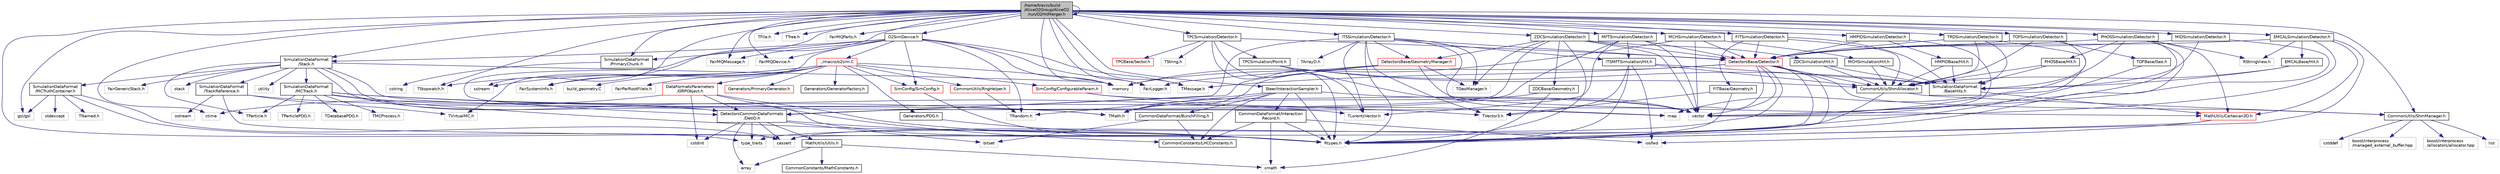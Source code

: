 digraph "/home/travis/build/AliceO2Group/AliceO2/run/O2HitMerger.h"
{
 // INTERACTIVE_SVG=YES
  bgcolor="transparent";
  edge [fontname="Helvetica",fontsize="10",labelfontname="Helvetica",labelfontsize="10"];
  node [fontname="Helvetica",fontsize="10",shape=record];
  Node1 [label="/home/travis/build\l/AliceO2Group/AliceO2\l/run/O2HitMerger.h",height=0.2,width=0.4,color="black", fillcolor="grey75", style="filled" fontcolor="black"];
  Node1 -> Node2 [color="midnightblue",fontsize="10",style="solid",fontname="Helvetica"];
  Node2 [label="memory",height=0.2,width=0.4,color="grey75"];
  Node1 -> Node3 [color="midnightblue",fontsize="10",style="solid",fontname="Helvetica"];
  Node3 [label="FairMQMessage.h",height=0.2,width=0.4,color="grey75"];
  Node1 -> Node4 [color="midnightblue",fontsize="10",style="solid",fontname="Helvetica"];
  Node4 [label="FairMQDevice.h",height=0.2,width=0.4,color="grey75"];
  Node1 -> Node5 [color="midnightblue",fontsize="10",style="solid",fontname="Helvetica"];
  Node5 [label="FairLogger.h",height=0.2,width=0.4,color="grey75"];
  Node1 -> Node6 [color="midnightblue",fontsize="10",style="solid",fontname="Helvetica"];
  Node6 [label="SimulationDataFormat\l/Stack.h",height=0.2,width=0.4,color="black",URL="$d4/d03/simulation_2include_2SimulationDataFormat_2Stack_8h.html"];
  Node6 -> Node7 [color="midnightblue",fontsize="10",style="solid",fontname="Helvetica"];
  Node7 [label="DetectorsCommonDataFormats\l/DetID.h",height=0.2,width=0.4,color="black",URL="$d6/d31/DetID_8h.html"];
  Node7 -> Node8 [color="midnightblue",fontsize="10",style="solid",fontname="Helvetica"];
  Node8 [label="Rtypes.h",height=0.2,width=0.4,color="grey75"];
  Node7 -> Node9 [color="midnightblue",fontsize="10",style="solid",fontname="Helvetica"];
  Node9 [label="array",height=0.2,width=0.4,color="grey75"];
  Node7 -> Node10 [color="midnightblue",fontsize="10",style="solid",fontname="Helvetica"];
  Node10 [label="bitset",height=0.2,width=0.4,color="grey75"];
  Node7 -> Node11 [color="midnightblue",fontsize="10",style="solid",fontname="Helvetica"];
  Node11 [label="cassert",height=0.2,width=0.4,color="grey75"];
  Node7 -> Node12 [color="midnightblue",fontsize="10",style="solid",fontname="Helvetica"];
  Node12 [label="cstdint",height=0.2,width=0.4,color="grey75"];
  Node7 -> Node13 [color="midnightblue",fontsize="10",style="solid",fontname="Helvetica"];
  Node13 [label="type_traits",height=0.2,width=0.4,color="grey75"];
  Node7 -> Node14 [color="midnightblue",fontsize="10",style="solid",fontname="Helvetica"];
  Node14 [label="MathUtils/Utils.h",height=0.2,width=0.4,color="black",URL="$d9/d52/Common_2MathUtils_2include_2MathUtils_2Utils_8h.html"];
  Node14 -> Node9 [color="midnightblue",fontsize="10",style="solid",fontname="Helvetica"];
  Node14 -> Node15 [color="midnightblue",fontsize="10",style="solid",fontname="Helvetica"];
  Node15 [label="cmath",height=0.2,width=0.4,color="grey75"];
  Node14 -> Node16 [color="midnightblue",fontsize="10",style="solid",fontname="Helvetica"];
  Node16 [label="CommonConstants/MathConstants.h",height=0.2,width=0.4,color="black",URL="$d6/d84/MathConstants_8h.html",tooltip="useful math constants "];
  Node6 -> Node17 [color="midnightblue",fontsize="10",style="solid",fontname="Helvetica"];
  Node17 [label="FairGenericStack.h",height=0.2,width=0.4,color="grey75"];
  Node6 -> Node18 [color="midnightblue",fontsize="10",style="solid",fontname="Helvetica"];
  Node18 [label="SimulationDataFormat\l/MCTrack.h",height=0.2,width=0.4,color="black",URL="$d2/de2/MCTrack_8h.html",tooltip="Definition of the MCTrack class. "];
  Node18 -> Node7 [color="midnightblue",fontsize="10",style="solid",fontname="Helvetica"];
  Node18 -> Node8 [color="midnightblue",fontsize="10",style="solid",fontname="Helvetica"];
  Node18 -> Node19 [color="midnightblue",fontsize="10",style="solid",fontname="Helvetica"];
  Node19 [label="TDatabasePDG.h",height=0.2,width=0.4,color="grey75"];
  Node18 -> Node20 [color="midnightblue",fontsize="10",style="solid",fontname="Helvetica"];
  Node20 [label="TLorentzVector.h",height=0.2,width=0.4,color="grey75"];
  Node18 -> Node21 [color="midnightblue",fontsize="10",style="solid",fontname="Helvetica"];
  Node21 [label="TMCProcess.h",height=0.2,width=0.4,color="grey75"];
  Node18 -> Node22 [color="midnightblue",fontsize="10",style="solid",fontname="Helvetica"];
  Node22 [label="TMath.h",height=0.2,width=0.4,color="grey75"];
  Node18 -> Node23 [color="midnightblue",fontsize="10",style="solid",fontname="Helvetica"];
  Node23 [label="TParticle.h",height=0.2,width=0.4,color="grey75"];
  Node18 -> Node24 [color="midnightblue",fontsize="10",style="solid",fontname="Helvetica"];
  Node24 [label="TParticlePDG.h",height=0.2,width=0.4,color="grey75"];
  Node18 -> Node25 [color="midnightblue",fontsize="10",style="solid",fontname="Helvetica"];
  Node25 [label="TVector3.h",height=0.2,width=0.4,color="grey75"];
  Node6 -> Node26 [color="midnightblue",fontsize="10",style="solid",fontname="Helvetica"];
  Node26 [label="SimulationDataFormat\l/MCTruthContainer.h",height=0.2,width=0.4,color="black",URL="$db/d14/MCTruthContainer_8h.html",tooltip="Definition of a container to keep Monte Carlo truth external to simulation objects. "];
  Node26 -> Node27 [color="midnightblue",fontsize="10",style="solid",fontname="Helvetica"];
  Node27 [label="TNamed.h",height=0.2,width=0.4,color="grey75"];
  Node26 -> Node11 [color="midnightblue",fontsize="10",style="solid",fontname="Helvetica"];
  Node26 -> Node28 [color="midnightblue",fontsize="10",style="solid",fontname="Helvetica"];
  Node28 [label="stdexcept",height=0.2,width=0.4,color="grey75"];
  Node26 -> Node29 [color="midnightblue",fontsize="10",style="solid",fontname="Helvetica"];
  Node29 [label="gsl/gsl",height=0.2,width=0.4,color="grey75"];
  Node26 -> Node13 [color="midnightblue",fontsize="10",style="solid",fontname="Helvetica"];
  Node6 -> Node30 [color="midnightblue",fontsize="10",style="solid",fontname="Helvetica"];
  Node30 [label="SimulationDataFormat\l/TrackReference.h",height=0.2,width=0.4,color="black",URL="$d5/dbe/TrackReference_8h.html"];
  Node30 -> Node31 [color="midnightblue",fontsize="10",style="solid",fontname="Helvetica"];
  Node31 [label="TVirtualMC.h",height=0.2,width=0.4,color="grey75"];
  Node30 -> Node32 [color="midnightblue",fontsize="10",style="solid",fontname="Helvetica"];
  Node32 [label="ostream",height=0.2,width=0.4,color="grey75"];
  Node30 -> Node8 [color="midnightblue",fontsize="10",style="solid",fontname="Helvetica"];
  Node30 -> Node22 [color="midnightblue",fontsize="10",style="solid",fontname="Helvetica"];
  Node6 -> Node8 [color="midnightblue",fontsize="10",style="solid",fontname="Helvetica"];
  Node6 -> Node23 [color="midnightblue",fontsize="10",style="solid",fontname="Helvetica"];
  Node6 -> Node33 [color="midnightblue",fontsize="10",style="solid",fontname="Helvetica"];
  Node33 [label="map",height=0.2,width=0.4,color="grey75"];
  Node6 -> Node2 [color="midnightblue",fontsize="10",style="solid",fontname="Helvetica"];
  Node6 -> Node34 [color="midnightblue",fontsize="10",style="solid",fontname="Helvetica"];
  Node34 [label="stack",height=0.2,width=0.4,color="grey75"];
  Node6 -> Node35 [color="midnightblue",fontsize="10",style="solid",fontname="Helvetica"];
  Node35 [label="utility",height=0.2,width=0.4,color="grey75"];
  Node1 -> Node36 [color="midnightblue",fontsize="10",style="solid",fontname="Helvetica"];
  Node36 [label="SimulationDataFormat\l/PrimaryChunk.h",height=0.2,width=0.4,color="black",URL="$d9/d45/PrimaryChunk_8h.html"];
  Node36 -> Node37 [color="midnightblue",fontsize="10",style="solid",fontname="Helvetica"];
  Node37 [label="cstring",height=0.2,width=0.4,color="grey75"];
  Node1 -> Node7 [color="midnightblue",fontsize="10",style="solid",fontname="Helvetica"];
  Node1 -> Node29 [color="midnightblue",fontsize="10",style="solid",fontname="Helvetica"];
  Node1 -> Node38 [color="midnightblue",fontsize="10",style="solid",fontname="Helvetica"];
  Node38 [label="TFile.h",height=0.2,width=0.4,color="grey75"];
  Node1 -> Node39 [color="midnightblue",fontsize="10",style="solid",fontname="Helvetica"];
  Node39 [label="TTree.h",height=0.2,width=0.4,color="grey75"];
  Node1 -> Node40 [color="midnightblue",fontsize="10",style="solid",fontname="Helvetica"];
  Node40 [label="TMessage.h",height=0.2,width=0.4,color="grey75"];
  Node1 -> Node41 [color="midnightblue",fontsize="10",style="solid",fontname="Helvetica"];
  Node41 [label="FairMQParts.h",height=0.2,width=0.4,color="grey75"];
  Node1 -> Node42 [color="midnightblue",fontsize="10",style="solid",fontname="Helvetica"];
  Node42 [label="ctime",height=0.2,width=0.4,color="grey75"];
  Node1 -> Node43 [color="midnightblue",fontsize="10",style="solid",fontname="Helvetica"];
  Node43 [label="TStopwatch.h",height=0.2,width=0.4,color="grey75"];
  Node1 -> Node44 [color="midnightblue",fontsize="10",style="solid",fontname="Helvetica"];
  Node44 [label="sstream",height=0.2,width=0.4,color="grey75"];
  Node1 -> Node11 [color="midnightblue",fontsize="10",style="solid",fontname="Helvetica"];
  Node1 -> Node45 [color="midnightblue",fontsize="10",style="solid",fontname="Helvetica"];
  Node45 [label="FairSystemInfo.h",height=0.2,width=0.4,color="grey75"];
  Node1 -> Node46 [color="midnightblue",fontsize="10",style="solid",fontname="Helvetica"];
  Node46 [label="Steer/InteractionSampler.h",height=0.2,width=0.4,color="black",URL="$df/dff/InteractionSampler_8h.html"];
  Node46 -> Node8 [color="midnightblue",fontsize="10",style="solid",fontname="Helvetica"];
  Node46 -> Node22 [color="midnightblue",fontsize="10",style="solid",fontname="Helvetica"];
  Node46 -> Node47 [color="midnightblue",fontsize="10",style="solid",fontname="Helvetica"];
  Node47 [label="TRandom.h",height=0.2,width=0.4,color="grey75"];
  Node46 -> Node48 [color="midnightblue",fontsize="10",style="solid",fontname="Helvetica"];
  Node48 [label="vector",height=0.2,width=0.4,color="grey75"];
  Node46 -> Node49 [color="midnightblue",fontsize="10",style="solid",fontname="Helvetica"];
  Node49 [label="CommonDataFormat/Interaction\lRecord.h",height=0.2,width=0.4,color="black",URL="$d9/d80/InteractionRecord_8h.html"];
  Node49 -> Node8 [color="midnightblue",fontsize="10",style="solid",fontname="Helvetica"];
  Node49 -> Node50 [color="midnightblue",fontsize="10",style="solid",fontname="Helvetica"];
  Node50 [label="iosfwd",height=0.2,width=0.4,color="grey75"];
  Node49 -> Node15 [color="midnightblue",fontsize="10",style="solid",fontname="Helvetica"];
  Node49 -> Node51 [color="midnightblue",fontsize="10",style="solid",fontname="Helvetica"];
  Node51 [label="CommonConstants/LHCConstants.h",height=0.2,width=0.4,color="black",URL="$d4/dc6/LHCConstants_8h.html",tooltip="Header to collect LHC related constants. "];
  Node46 -> Node52 [color="midnightblue",fontsize="10",style="solid",fontname="Helvetica"];
  Node52 [label="CommonDataFormat/BunchFilling.h",height=0.2,width=0.4,color="black",URL="$d4/d5f/BunchFilling_8h.html"];
  Node52 -> Node51 [color="midnightblue",fontsize="10",style="solid",fontname="Helvetica"];
  Node52 -> Node10 [color="midnightblue",fontsize="10",style="solid",fontname="Helvetica"];
  Node46 -> Node51 [color="midnightblue",fontsize="10",style="solid",fontname="Helvetica"];
  Node1 -> Node1 [color="midnightblue",fontsize="10",style="solid",fontname="Helvetica"];
  Node1 -> Node53 [color="midnightblue",fontsize="10",style="solid",fontname="Helvetica"];
  Node53 [label="O2SimDevice.h",height=0.2,width=0.4,color="black",URL="$db/d82/O2SimDevice_8h.html"];
  Node53 -> Node2 [color="midnightblue",fontsize="10",style="solid",fontname="Helvetica"];
  Node53 -> Node3 [color="midnightblue",fontsize="10",style="solid",fontname="Helvetica"];
  Node53 -> Node4 [color="midnightblue",fontsize="10",style="solid",fontname="Helvetica"];
  Node53 -> Node5 [color="midnightblue",fontsize="10",style="solid",fontname="Helvetica"];
  Node53 -> Node54 [color="midnightblue",fontsize="10",style="solid",fontname="Helvetica"];
  Node54 [label="../macro/o2sim.C",height=0.2,width=0.4,color="red",URL="$dc/d6b/o2sim_8C.html"];
  Node54 -> Node55 [color="midnightblue",fontsize="10",style="solid",fontname="Helvetica"];
  Node55 [label="build_geometry.C",height=0.2,width=0.4,color="grey75"];
  Node54 -> Node56 [color="midnightblue",fontsize="10",style="solid",fontname="Helvetica"];
  Node56 [label="Generators/PrimaryGenerator.h",height=0.2,width=0.4,color="red",URL="$d4/dd2/PrimaryGenerator_8h.html"];
  Node54 -> Node57 [color="midnightblue",fontsize="10",style="solid",fontname="Helvetica"];
  Node57 [label="Generators/GeneratorFactory.h",height=0.2,width=0.4,color="black",URL="$d4/d6f/GeneratorFactory_8h.html"];
  Node54 -> Node58 [color="midnightblue",fontsize="10",style="solid",fontname="Helvetica"];
  Node58 [label="Generators/PDG.h",height=0.2,width=0.4,color="black",URL="$de/d73/PDG_8h.html"];
  Node58 -> Node8 [color="midnightblue",fontsize="10",style="solid",fontname="Helvetica"];
  Node54 -> Node59 [color="midnightblue",fontsize="10",style="solid",fontname="Helvetica"];
  Node59 [label="SimConfig/SimConfig.h",height=0.2,width=0.4,color="red",URL="$d4/dee/SimConfig_8h.html"];
  Node59 -> Node8 [color="midnightblue",fontsize="10",style="solid",fontname="Helvetica"];
  Node54 -> Node60 [color="midnightblue",fontsize="10",style="solid",fontname="Helvetica"];
  Node60 [label="SimConfig/ConfigurableParam.h",height=0.2,width=0.4,color="red",URL="$db/d2c/ConfigurableParam_8h.html"];
  Node60 -> Node48 [color="midnightblue",fontsize="10",style="solid",fontname="Helvetica"];
  Node60 -> Node33 [color="midnightblue",fontsize="10",style="solid",fontname="Helvetica"];
  Node54 -> Node61 [color="midnightblue",fontsize="10",style="solid",fontname="Helvetica"];
  Node61 [label="CommonUtils/RngHelper.h",height=0.2,width=0.4,color="red",URL="$d6/d83/RngHelper_8h.html"];
  Node61 -> Node47 [color="midnightblue",fontsize="10",style="solid",fontname="Helvetica"];
  Node54 -> Node43 [color="midnightblue",fontsize="10",style="solid",fontname="Helvetica"];
  Node54 -> Node2 [color="midnightblue",fontsize="10",style="solid",fontname="Helvetica"];
  Node54 -> Node62 [color="midnightblue",fontsize="10",style="solid",fontname="Helvetica"];
  Node62 [label="DataFormatsParameters\l/GRPObject.h",height=0.2,width=0.4,color="red",URL="$de/d28/GRPObject_8h.html",tooltip="Header of the General Run Parameters object. "];
  Node62 -> Node8 [color="midnightblue",fontsize="10",style="solid",fontname="Helvetica"];
  Node62 -> Node12 [color="midnightblue",fontsize="10",style="solid",fontname="Helvetica"];
  Node62 -> Node42 [color="midnightblue",fontsize="10",style="solid",fontname="Helvetica"];
  Node62 -> Node51 [color="midnightblue",fontsize="10",style="solid",fontname="Helvetica"];
  Node62 -> Node7 [color="midnightblue",fontsize="10",style="solid",fontname="Helvetica"];
  Node54 -> Node63 [color="midnightblue",fontsize="10",style="solid",fontname="Helvetica"];
  Node63 [label="FairParRootFileIo.h",height=0.2,width=0.4,color="grey75"];
  Node54 -> Node45 [color="midnightblue",fontsize="10",style="solid",fontname="Helvetica"];
  Node54 -> Node44 [color="midnightblue",fontsize="10",style="solid",fontname="Helvetica"];
  Node53 -> Node31 [color="midnightblue",fontsize="10",style="solid",fontname="Helvetica"];
  Node53 -> Node40 [color="midnightblue",fontsize="10",style="solid",fontname="Helvetica"];
  Node53 -> Node6 [color="midnightblue",fontsize="10",style="solid",fontname="Helvetica"];
  Node53 -> Node36 [color="midnightblue",fontsize="10",style="solid",fontname="Helvetica"];
  Node53 -> Node47 [color="midnightblue",fontsize="10",style="solid",fontname="Helvetica"];
  Node53 -> Node59 [color="midnightblue",fontsize="10",style="solid",fontname="Helvetica"];
  Node1 -> Node64 [color="midnightblue",fontsize="10",style="solid",fontname="Helvetica"];
  Node64 [label="TPCSimulation/Detector.h",height=0.2,width=0.4,color="black",URL="$da/d96/TPC_2simulation_2include_2TPCSimulation_2Detector_8h.html"];
  Node64 -> Node65 [color="midnightblue",fontsize="10",style="solid",fontname="Helvetica"];
  Node65 [label="DetectorsBase/Detector.h",height=0.2,width=0.4,color="red",URL="$d1/d3a/Base_2include_2DetectorsBase_2Detector_8h.html"];
  Node65 -> Node33 [color="midnightblue",fontsize="10",style="solid",fontname="Helvetica"];
  Node65 -> Node48 [color="midnightblue",fontsize="10",style="solid",fontname="Helvetica"];
  Node65 -> Node2 [color="midnightblue",fontsize="10",style="solid",fontname="Helvetica"];
  Node65 -> Node8 [color="midnightblue",fontsize="10",style="solid",fontname="Helvetica"];
  Node65 -> Node13 [color="midnightblue",fontsize="10",style="solid",fontname="Helvetica"];
  Node65 -> Node40 [color="midnightblue",fontsize="10",style="solid",fontname="Helvetica"];
  Node65 -> Node66 [color="midnightblue",fontsize="10",style="solid",fontname="Helvetica"];
  Node66 [label="CommonUtils/ShmManager.h",height=0.2,width=0.4,color="black",URL="$de/d61/ShmManager_8h.html"];
  Node66 -> Node67 [color="midnightblue",fontsize="10",style="solid",fontname="Helvetica"];
  Node67 [label="list",height=0.2,width=0.4,color="grey75"];
  Node66 -> Node68 [color="midnightblue",fontsize="10",style="solid",fontname="Helvetica"];
  Node68 [label="cstddef",height=0.2,width=0.4,color="grey75"];
  Node66 -> Node69 [color="midnightblue",fontsize="10",style="solid",fontname="Helvetica"];
  Node69 [label="boost/interprocess\l/managed_external_buffer.hpp",height=0.2,width=0.4,color="grey75"];
  Node66 -> Node70 [color="midnightblue",fontsize="10",style="solid",fontname="Helvetica"];
  Node70 [label="boost/interprocess\l/allocators/allocator.hpp",height=0.2,width=0.4,color="grey75"];
  Node65 -> Node71 [color="midnightblue",fontsize="10",style="solid",fontname="Helvetica"];
  Node71 [label="CommonUtils/ShmAllocator.h",height=0.2,width=0.4,color="black",URL="$d0/d91/ShmAllocator_8h.html"];
  Node71 -> Node66 [color="midnightblue",fontsize="10",style="solid",fontname="Helvetica"];
  Node71 -> Node11 [color="midnightblue",fontsize="10",style="solid",fontname="Helvetica"];
  Node65 -> Node11 [color="midnightblue",fontsize="10",style="solid",fontname="Helvetica"];
  Node64 -> Node8 [color="midnightblue",fontsize="10",style="solid",fontname="Helvetica"];
  Node64 -> Node20 [color="midnightblue",fontsize="10",style="solid",fontname="Helvetica"];
  Node64 -> Node72 [color="midnightblue",fontsize="10",style="solid",fontname="Helvetica"];
  Node72 [label="TString.h",height=0.2,width=0.4,color="grey75"];
  Node64 -> Node73 [color="midnightblue",fontsize="10",style="solid",fontname="Helvetica"];
  Node73 [label="TPCSimulation/Point.h",height=0.2,width=0.4,color="black",URL="$d4/de5/Point_8h.html",tooltip="Class for TPC Point. "];
  Node73 -> Node74 [color="midnightblue",fontsize="10",style="solid",fontname="Helvetica"];
  Node74 [label="SimulationDataFormat\l/BaseHits.h",height=0.2,width=0.4,color="black",URL="$d4/d25/BaseHits_8h.html"];
  Node74 -> Node75 [color="midnightblue",fontsize="10",style="solid",fontname="Helvetica"];
  Node75 [label="MathUtils/Cartesian3D.h",height=0.2,width=0.4,color="red",URL="$dd/d76/Cartesian3D_8h.html"];
  Node75 -> Node8 [color="midnightblue",fontsize="10",style="solid",fontname="Helvetica"];
  Node75 -> Node50 [color="midnightblue",fontsize="10",style="solid",fontname="Helvetica"];
  Node73 -> Node48 [color="midnightblue",fontsize="10",style="solid",fontname="Helvetica"];
  Node73 -> Node71 [color="midnightblue",fontsize="10",style="solid",fontname="Helvetica"];
  Node64 -> Node76 [color="midnightblue",fontsize="10",style="solid",fontname="Helvetica"];
  Node76 [label="TPCBase/Sector.h",height=0.2,width=0.4,color="red",URL="$d3/dd6/Sector_8h.html"];
  Node1 -> Node77 [color="midnightblue",fontsize="10",style="solid",fontname="Helvetica"];
  Node77 [label="ITSSimulation/Detector.h",height=0.2,width=0.4,color="black",URL="$d6/d8d/ITSMFT_2ITS_2simulation_2include_2ITSSimulation_2Detector_8h.html"];
  Node77 -> Node48 [color="midnightblue",fontsize="10",style="solid",fontname="Helvetica"];
  Node77 -> Node78 [color="midnightblue",fontsize="10",style="solid",fontname="Helvetica"];
  Node78 [label="DetectorsBase/GeometryManager.h",height=0.2,width=0.4,color="red",URL="$db/dcc/Detectors_2Base_2include_2DetectorsBase_2GeometryManager_8h.html"];
  Node78 -> Node79 [color="midnightblue",fontsize="10",style="solid",fontname="Helvetica"];
  Node79 [label="TGeoManager.h",height=0.2,width=0.4,color="grey75"];
  Node78 -> Node22 [color="midnightblue",fontsize="10",style="solid",fontname="Helvetica"];
  Node78 -> Node7 [color="midnightblue",fontsize="10",style="solid",fontname="Helvetica"];
  Node78 -> Node5 [color="midnightblue",fontsize="10",style="solid",fontname="Helvetica"];
  Node78 -> Node75 [color="midnightblue",fontsize="10",style="solid",fontname="Helvetica"];
  Node77 -> Node65 [color="midnightblue",fontsize="10",style="solid",fontname="Helvetica"];
  Node77 -> Node7 [color="midnightblue",fontsize="10",style="solid",fontname="Helvetica"];
  Node77 -> Node80 [color="midnightblue",fontsize="10",style="solid",fontname="Helvetica"];
  Node80 [label="ITSMFTSimulation/Hit.h",height=0.2,width=0.4,color="black",URL="$d0/dae/ITSMFT_2common_2simulation_2include_2ITSMFTSimulation_2Hit_8h.html"];
  Node80 -> Node74 [color="midnightblue",fontsize="10",style="solid",fontname="Helvetica"];
  Node80 -> Node8 [color="midnightblue",fontsize="10",style="solid",fontname="Helvetica"];
  Node80 -> Node25 [color="midnightblue",fontsize="10",style="solid",fontname="Helvetica"];
  Node80 -> Node50 [color="midnightblue",fontsize="10",style="solid",fontname="Helvetica"];
  Node80 -> Node71 [color="midnightblue",fontsize="10",style="solid",fontname="Helvetica"];
  Node77 -> Node8 [color="midnightblue",fontsize="10",style="solid",fontname="Helvetica"];
  Node77 -> Node81 [color="midnightblue",fontsize="10",style="solid",fontname="Helvetica"];
  Node81 [label="TArrayD.h",height=0.2,width=0.4,color="grey75"];
  Node77 -> Node79 [color="midnightblue",fontsize="10",style="solid",fontname="Helvetica"];
  Node77 -> Node20 [color="midnightblue",fontsize="10",style="solid",fontname="Helvetica"];
  Node77 -> Node25 [color="midnightblue",fontsize="10",style="solid",fontname="Helvetica"];
  Node1 -> Node82 [color="midnightblue",fontsize="10",style="solid",fontname="Helvetica"];
  Node82 [label="MFTSimulation/Detector.h",height=0.2,width=0.4,color="black",URL="$d5/d9e/ITSMFT_2MFT_2simulation_2include_2MFTSimulation_2Detector_8h.html"];
  Node82 -> Node20 [color="midnightblue",fontsize="10",style="solid",fontname="Helvetica"];
  Node82 -> Node48 [color="midnightblue",fontsize="10",style="solid",fontname="Helvetica"];
  Node82 -> Node65 [color="midnightblue",fontsize="10",style="solid",fontname="Helvetica"];
  Node82 -> Node7 [color="midnightblue",fontsize="10",style="solid",fontname="Helvetica"];
  Node82 -> Node80 [color="midnightblue",fontsize="10",style="solid",fontname="Helvetica"];
  Node1 -> Node83 [color="midnightblue",fontsize="10",style="solid",fontname="Helvetica"];
  Node83 [label="EMCALSimulation/Detector.h",height=0.2,width=0.4,color="black",URL="$d8/d3d/EMCAL_2simulation_2include_2EMCALSimulation_2Detector_8h.html"];
  Node83 -> Node65 [color="midnightblue",fontsize="10",style="solid",fontname="Helvetica"];
  Node83 -> Node84 [color="midnightblue",fontsize="10",style="solid",fontname="Helvetica"];
  Node84 [label="EMCALBase/Hit.h",height=0.2,width=0.4,color="black",URL="$d5/d8b/EMCAL_2base_2include_2EMCALBase_2Hit_8h.html"];
  Node84 -> Node74 [color="midnightblue",fontsize="10",style="solid",fontname="Helvetica"];
  Node84 -> Node71 [color="midnightblue",fontsize="10",style="solid",fontname="Helvetica"];
  Node83 -> Node75 [color="midnightblue",fontsize="10",style="solid",fontname="Helvetica"];
  Node83 -> Node85 [color="midnightblue",fontsize="10",style="solid",fontname="Helvetica"];
  Node85 [label="RStringView.h",height=0.2,width=0.4,color="grey75"];
  Node83 -> Node8 [color="midnightblue",fontsize="10",style="solid",fontname="Helvetica"];
  Node83 -> Node48 [color="midnightblue",fontsize="10",style="solid",fontname="Helvetica"];
  Node1 -> Node86 [color="midnightblue",fontsize="10",style="solid",fontname="Helvetica"];
  Node86 [label="TOFSimulation/Detector.h",height=0.2,width=0.4,color="black",URL="$d5/d3c/TOF_2simulation_2include_2TOFSimulation_2Detector_8h.html"];
  Node86 -> Node65 [color="midnightblue",fontsize="10",style="solid",fontname="Helvetica"];
  Node86 -> Node87 [color="midnightblue",fontsize="10",style="solid",fontname="Helvetica"];
  Node87 [label="TOFBase/Geo.h",height=0.2,width=0.4,color="black",URL="$d4/d54/Geo_8h.html"];
  Node87 -> Node8 [color="midnightblue",fontsize="10",style="solid",fontname="Helvetica"];
  Node86 -> Node74 [color="midnightblue",fontsize="10",style="solid",fontname="Helvetica"];
  Node86 -> Node71 [color="midnightblue",fontsize="10",style="solid",fontname="Helvetica"];
  Node1 -> Node88 [color="midnightblue",fontsize="10",style="solid",fontname="Helvetica"];
  Node88 [label="TRDSimulation/Detector.h",height=0.2,width=0.4,color="black",URL="$df/df0/TRD_2simulation_2include_2TRDSimulation_2Detector_8h.html"];
  Node88 -> Node48 [color="midnightblue",fontsize="10",style="solid",fontname="Helvetica"];
  Node88 -> Node65 [color="midnightblue",fontsize="10",style="solid",fontname="Helvetica"];
  Node88 -> Node74 [color="midnightblue",fontsize="10",style="solid",fontname="Helvetica"];
  Node88 -> Node71 [color="midnightblue",fontsize="10",style="solid",fontname="Helvetica"];
  Node1 -> Node89 [color="midnightblue",fontsize="10",style="solid",fontname="Helvetica"];
  Node89 [label="FITSimulation/Detector.h",height=0.2,width=0.4,color="black",URL="$de/d6b/FIT_2simulation_2include_2FITSimulation_2Detector_8h.html"];
  Node89 -> Node74 [color="midnightblue",fontsize="10",style="solid",fontname="Helvetica"];
  Node89 -> Node65 [color="midnightblue",fontsize="10",style="solid",fontname="Helvetica"];
  Node89 -> Node90 [color="midnightblue",fontsize="10",style="solid",fontname="Helvetica"];
  Node90 [label="FITBase/Geometry.h",height=0.2,width=0.4,color="black",URL="$d1/db1/FIT_2base_2include_2FITBase_2Geometry_8h.html"];
  Node90 -> Node8 [color="midnightblue",fontsize="10",style="solid",fontname="Helvetica"];
  Node90 -> Node25 [color="midnightblue",fontsize="10",style="solid",fontname="Helvetica"];
  Node89 -> Node71 [color="midnightblue",fontsize="10",style="solid",fontname="Helvetica"];
  Node1 -> Node91 [color="midnightblue",fontsize="10",style="solid",fontname="Helvetica"];
  Node91 [label="HMPIDSimulation/Detector.h",height=0.2,width=0.4,color="black",URL="$df/d79/HMPID_2simulation_2include_2HMPIDSimulation_2Detector_8h.html"];
  Node91 -> Node48 [color="midnightblue",fontsize="10",style="solid",fontname="Helvetica"];
  Node91 -> Node65 [color="midnightblue",fontsize="10",style="solid",fontname="Helvetica"];
  Node91 -> Node92 [color="midnightblue",fontsize="10",style="solid",fontname="Helvetica"];
  Node92 [label="HMPIDBase/Hit.h",height=0.2,width=0.4,color="black",URL="$d9/dc6/HMPID_2base_2include_2HMPIDBase_2Hit_8h.html"];
  Node92 -> Node74 [color="midnightblue",fontsize="10",style="solid",fontname="Helvetica"];
  Node92 -> Node71 [color="midnightblue",fontsize="10",style="solid",fontname="Helvetica"];
  Node1 -> Node93 [color="midnightblue",fontsize="10",style="solid",fontname="Helvetica"];
  Node93 [label="PHOSSimulation/Detector.h",height=0.2,width=0.4,color="black",URL="$d4/dd8/PHOS_2simulation_2include_2PHOSSimulation_2Detector_8h.html"];
  Node93 -> Node65 [color="midnightblue",fontsize="10",style="solid",fontname="Helvetica"];
  Node93 -> Node75 [color="midnightblue",fontsize="10",style="solid",fontname="Helvetica"];
  Node93 -> Node94 [color="midnightblue",fontsize="10",style="solid",fontname="Helvetica"];
  Node94 [label="PHOSBase/Hit.h",height=0.2,width=0.4,color="black",URL="$d1/def/PHOS_2base_2include_2PHOSBase_2Hit_8h.html"];
  Node94 -> Node74 [color="midnightblue",fontsize="10",style="solid",fontname="Helvetica"];
  Node94 -> Node71 [color="midnightblue",fontsize="10",style="solid",fontname="Helvetica"];
  Node93 -> Node85 [color="midnightblue",fontsize="10",style="solid",fontname="Helvetica"];
  Node93 -> Node8 [color="midnightblue",fontsize="10",style="solid",fontname="Helvetica"];
  Node93 -> Node33 [color="midnightblue",fontsize="10",style="solid",fontname="Helvetica"];
  Node93 -> Node48 [color="midnightblue",fontsize="10",style="solid",fontname="Helvetica"];
  Node1 -> Node95 [color="midnightblue",fontsize="10",style="solid",fontname="Helvetica"];
  Node95 [label="MCHSimulation/Detector.h",height=0.2,width=0.4,color="black",URL="$dc/dab/MUON_2MCH_2Simulation_2include_2MCHSimulation_2Detector_8h.html"];
  Node95 -> Node65 [color="midnightblue",fontsize="10",style="solid",fontname="Helvetica"];
  Node95 -> Node96 [color="midnightblue",fontsize="10",style="solid",fontname="Helvetica"];
  Node96 [label="MCHSimulation/Hit.h",height=0.2,width=0.4,color="black",URL="$de/d89/MUON_2MCH_2Simulation_2include_2MCHSimulation_2Hit_8h.html"];
  Node96 -> Node74 [color="midnightblue",fontsize="10",style="solid",fontname="Helvetica"];
  Node96 -> Node71 [color="midnightblue",fontsize="10",style="solid",fontname="Helvetica"];
  Node95 -> Node48 [color="midnightblue",fontsize="10",style="solid",fontname="Helvetica"];
  Node95 -> Node2 [color="midnightblue",fontsize="10",style="solid",fontname="Helvetica"];
  Node1 -> Node97 [color="midnightblue",fontsize="10",style="solid",fontname="Helvetica"];
  Node97 [label="MIDSimulation/Detector.h",height=0.2,width=0.4,color="black",URL="$df/d06/MUON_2MID_2Simulation_2include_2MIDSimulation_2Detector_8h.html"];
  Node97 -> Node48 [color="midnightblue",fontsize="10",style="solid",fontname="Helvetica"];
  Node97 -> Node65 [color="midnightblue",fontsize="10",style="solid",fontname="Helvetica"];
  Node97 -> Node74 [color="midnightblue",fontsize="10",style="solid",fontname="Helvetica"];
  Node1 -> Node98 [color="midnightblue",fontsize="10",style="solid",fontname="Helvetica"];
  Node98 [label="ZDCSimulation/Detector.h",height=0.2,width=0.4,color="black",URL="$de/d29/ZDC_2simulation_2include_2ZDCSimulation_2Detector_8h.html"];
  Node98 -> Node48 [color="midnightblue",fontsize="10",style="solid",fontname="Helvetica"];
  Node98 -> Node8 [color="midnightblue",fontsize="10",style="solid",fontname="Helvetica"];
  Node98 -> Node79 [color="midnightblue",fontsize="10",style="solid",fontname="Helvetica"];
  Node98 -> Node78 [color="midnightblue",fontsize="10",style="solid",fontname="Helvetica"];
  Node98 -> Node65 [color="midnightblue",fontsize="10",style="solid",fontname="Helvetica"];
  Node98 -> Node7 [color="midnightblue",fontsize="10",style="solid",fontname="Helvetica"];
  Node98 -> Node99 [color="midnightblue",fontsize="10",style="solid",fontname="Helvetica"];
  Node99 [label="ZDCBase/Geometry.h",height=0.2,width=0.4,color="black",URL="$db/d64/ZDC_2base_2include_2ZDCBase_2Geometry_8h.html"];
  Node99 -> Node22 [color="midnightblue",fontsize="10",style="solid",fontname="Helvetica"];
  Node99 -> Node15 [color="midnightblue",fontsize="10",style="solid",fontname="Helvetica"];
  Node98 -> Node100 [color="midnightblue",fontsize="10",style="solid",fontname="Helvetica"];
  Node100 [label="ZDCSimulation/Hit.h",height=0.2,width=0.4,color="black",URL="$d7/ddf/ZDC_2simulation_2include_2ZDCSimulation_2Hit_8h.html"];
  Node100 -> Node74 [color="midnightblue",fontsize="10",style="solid",fontname="Helvetica"];
  Node100 -> Node71 [color="midnightblue",fontsize="10",style="solid",fontname="Helvetica"];
  Node1 -> Node66 [color="midnightblue",fontsize="10",style="solid",fontname="Helvetica"];
}
